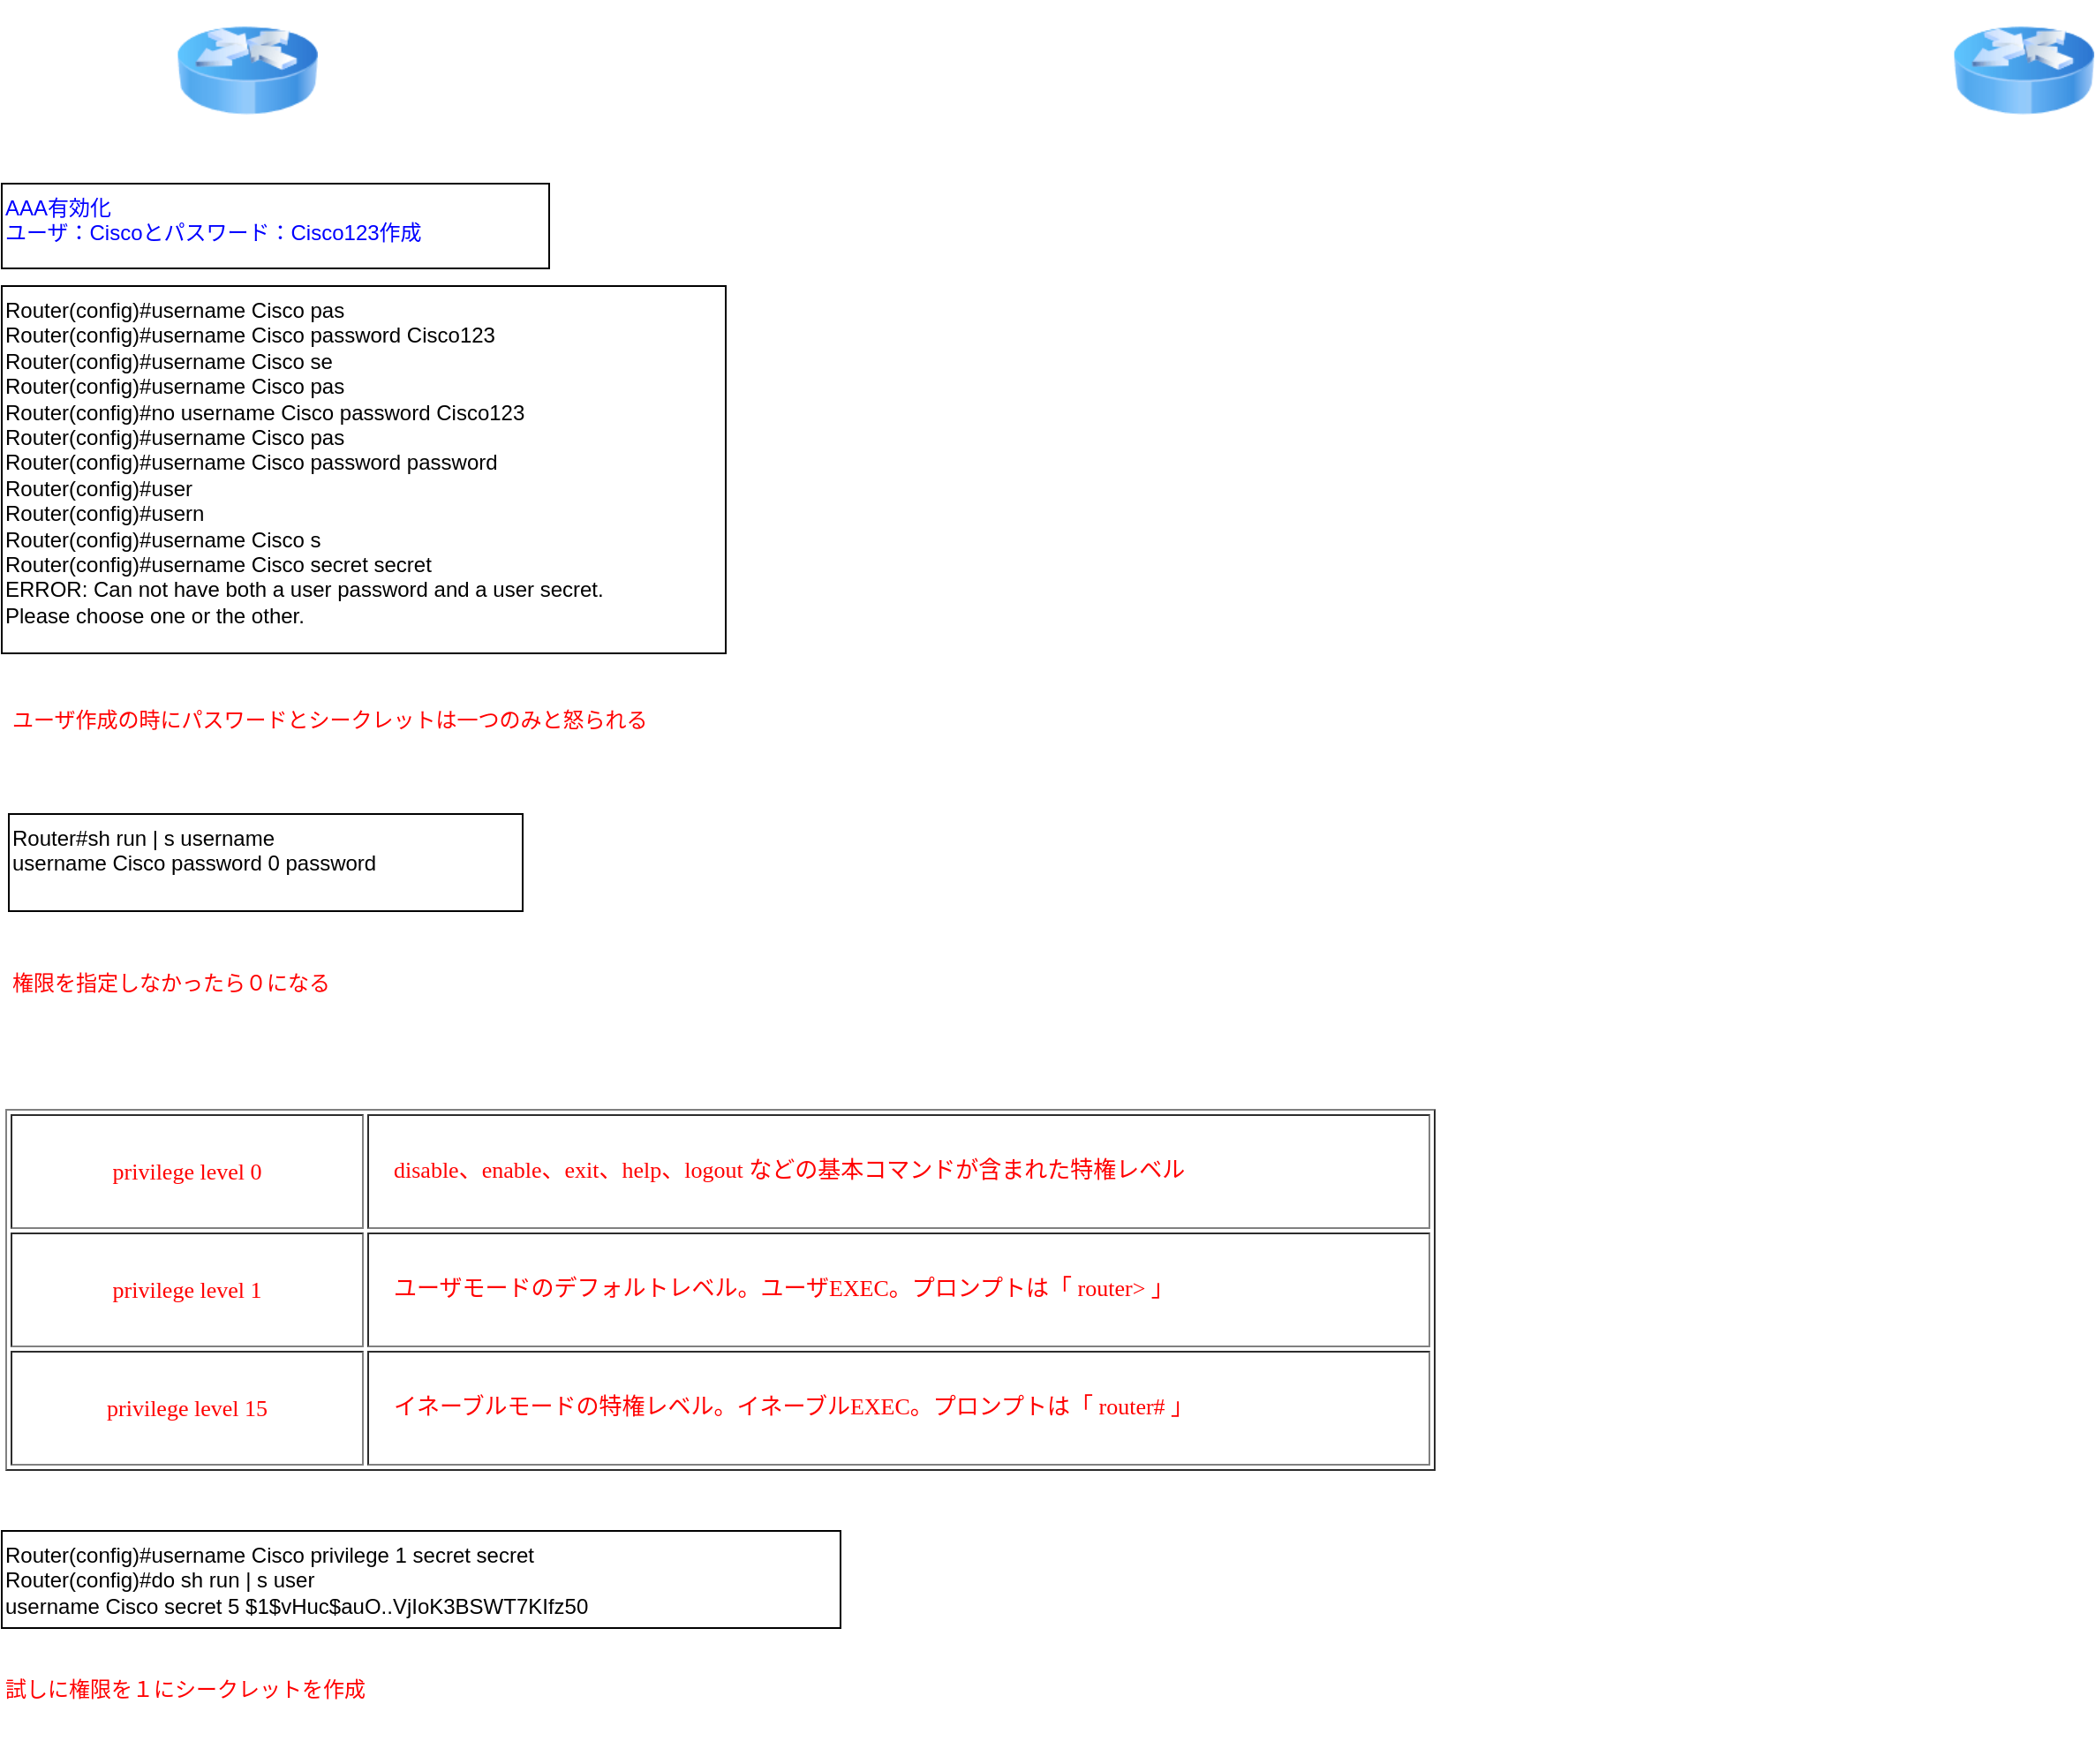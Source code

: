 <mxfile version="21.6.5" type="github">
  <diagram name="ページ1" id="PP09PwQhN0twtaRUhVgX">
    <mxGraphModel dx="984" dy="978" grid="0" gridSize="10" guides="1" tooltips="1" connect="1" arrows="1" fold="1" page="1" pageScale="1" pageWidth="827" pageHeight="1169" math="0" shadow="0">
      <root>
        <mxCell id="0" />
        <mxCell id="1" parent="0" />
        <mxCell id="_2ap77zCKXi2U0UIOUTR-1" value="" style="image;html=1;image=img/lib/clip_art/networking/Router_Icon_128x128.png" parent="1" vertex="1">
          <mxGeometry x="138" y="31" width="80" height="80" as="geometry" />
        </mxCell>
        <mxCell id="_2ap77zCKXi2U0UIOUTR-2" value="AAA有効化&lt;br&gt;ユーザ：Ciscoとパスワード：Cisco123作成" style="whiteSpace=wrap;html=1;align=left;verticalAlign=top;fontColor=#0000FF;" parent="1" vertex="1">
          <mxGeometry x="39" y="135" width="310" height="48" as="geometry" />
        </mxCell>
        <mxCell id="Uu0wt79npnzHh3u4MpTr-1" value="&lt;div style=&quot;border-color: var(--border-color);&quot;&gt;Router(config)#username Cisco pas&lt;/div&gt;&lt;div style=&quot;border-color: var(--border-color);&quot;&gt;Router(config)#username Cisco password Cisco123&lt;/div&gt;&lt;div style=&quot;border-color: var(--border-color);&quot;&gt;Router(config)#username Cisco se&lt;/div&gt;&lt;div style=&quot;border-color: var(--border-color);&quot;&gt;Router(config)#username Cisco pas&lt;/div&gt;&lt;div style=&quot;border-color: var(--border-color);&quot;&gt;Router(config)#no username Cisco password Cisco123&lt;/div&gt;&lt;div style=&quot;border-color: var(--border-color);&quot;&gt;Router(config)#username Cisco pas&lt;/div&gt;&lt;div style=&quot;border-color: var(--border-color);&quot;&gt;Router(config)#username Cisco password password&lt;/div&gt;&lt;div style=&quot;border-color: var(--border-color);&quot;&gt;Router(config)#user&lt;/div&gt;&lt;div style=&quot;border-color: var(--border-color);&quot;&gt;Router(config)#usern&lt;/div&gt;&lt;div style=&quot;border-color: var(--border-color);&quot;&gt;Router(config)#username Cisco s&lt;/div&gt;&lt;div style=&quot;border-color: var(--border-color);&quot;&gt;Router(config)#username Cisco secret secret&lt;/div&gt;&lt;div style=&quot;border-color: var(--border-color);&quot;&gt;ERROR: Can not have both a user password and a user secret.&lt;/div&gt;&lt;div style=&quot;border-color: var(--border-color);&quot;&gt;Please choose one or the other.&lt;/div&gt;" style="whiteSpace=wrap;html=1;align=left;verticalAlign=top;" vertex="1" parent="1">
          <mxGeometry x="39" y="193" width="410" height="208" as="geometry" />
        </mxCell>
        <mxCell id="Uu0wt79npnzHh3u4MpTr-2" value="&lt;div style=&quot;border-color: var(--border-color);&quot;&gt;&lt;div style=&quot;border-color: var(--border-color);&quot;&gt;&lt;span style=&quot;background-color: initial;&quot;&gt;Router#sh run | s username&lt;/span&gt;&lt;br&gt;&lt;/div&gt;&lt;div style=&quot;border-color: var(--border-color);&quot;&gt;username Cisco password 0 password&lt;/div&gt;&lt;/div&gt;" style="whiteSpace=wrap;html=1;align=left;verticalAlign=top;" vertex="1" parent="1">
          <mxGeometry x="43" y="492" width="291" height="55" as="geometry" />
        </mxCell>
        <mxCell id="Uu0wt79npnzHh3u4MpTr-4" value="&lt;div style=&quot;border-color: var(--border-color);&quot;&gt;&lt;div style=&quot;border-color: var(--border-color);&quot;&gt;ユーザ作成の時にパスワードとシークレットは一つのみと怒られる&lt;br&gt;&lt;/div&gt;&lt;/div&gt;" style="whiteSpace=wrap;html=1;align=left;verticalAlign=top;fontColor=#FF0000;strokeColor=none;" vertex="1" parent="1">
          <mxGeometry x="43" y="425" width="426" height="55" as="geometry" />
        </mxCell>
        <mxCell id="Uu0wt79npnzHh3u4MpTr-5" value="&lt;div style=&quot;border-color: var(--border-color);&quot;&gt;&lt;div style=&quot;border-color: var(--border-color);&quot;&gt;権限を指定しなかったら０になる&lt;br&gt;&lt;/div&gt;&lt;/div&gt;" style="whiteSpace=wrap;html=1;align=left;verticalAlign=top;fontColor=#FF0000;strokeColor=none;" vertex="1" parent="1">
          <mxGeometry x="43" y="574" width="426" height="55" as="geometry" />
        </mxCell>
        <mxCell id="Uu0wt79npnzHh3u4MpTr-6" value="&lt;div style=&quot;border-color: var(--border-color);&quot;&gt;&lt;div style=&quot;border-color: var(--border-color);&quot;&gt;&lt;table style=&quot;font-family: Meiryo;&quot; height=&quot;205&quot; width=&quot;810&quot; border=&quot;1&quot;&gt;&lt;tbody&gt;&lt;tr&gt;&lt;td width=&quot;196&quot; height=&quot;46&quot; align=&quot;center&quot;&gt;&lt;font face=&quot;メイリオ&quot; size=&quot;-1&quot;&gt;&lt;font face=&quot;MS Reference Sans Serif&quot;&gt;privilege level 0&lt;/font&gt;&lt;/font&gt;&lt;/td&gt;&lt;td width=&quot;598&quot; height=&quot;46&quot; align=&quot;left&quot;&gt;&lt;p style=&quot;line-height: 28.8px;&quot;&gt;&lt;font face=&quot;メイリオ&quot; size=&quot;-1&quot;&gt;　disable、enable、exit、help、logout などの基本コマンドが含まれた特権レベル&lt;/font&gt;&lt;/p&gt;&lt;/td&gt;&lt;/tr&gt;&lt;tr&gt;&lt;td width=&quot;196&quot; height=&quot;46&quot; align=&quot;center&quot;&gt;&lt;font face=&quot;メイリオ&quot; size=&quot;-1&quot;&gt;&lt;font face=&quot;MS Reference Sans Serif&quot;&gt;privilege level 1&lt;/font&gt;&lt;/font&gt;&lt;/td&gt;&lt;td width=&quot;598&quot; height=&quot;46&quot; align=&quot;left&quot;&gt;&lt;p style=&quot;line-height: 28.8px;&quot;&gt;&lt;font face=&quot;メイリオ&quot; size=&quot;-1&quot;&gt;　ユーザモードのデフォルトレベル。ユーザEXEC。プロンプトは「&amp;nbsp;&lt;/font&gt;&lt;font color=&quot;#ff0000&quot; face=&quot;メイリオ&quot; size=&quot;-1&quot;&gt;router&amp;gt;&lt;/font&gt;&lt;font face=&quot;メイリオ&quot; size=&quot;-1&quot;&gt;&amp;nbsp;」&lt;/font&gt;&lt;/p&gt;&lt;/td&gt;&lt;/tr&gt;&lt;tr&gt;&lt;td width=&quot;196&quot; height=&quot;46&quot; align=&quot;center&quot;&gt;&lt;font face=&quot;メイリオ&quot; size=&quot;-1&quot;&gt;&lt;font face=&quot;MS Reference Sans Serif&quot;&gt;privilege level 15&lt;/font&gt;&lt;/font&gt;&lt;/td&gt;&lt;td width=&quot;598&quot; height=&quot;46&quot; align=&quot;left&quot;&gt;&lt;p style=&quot;line-height: 28.8px;&quot;&gt;&lt;font face=&quot;メイリオ&quot; size=&quot;-1&quot;&gt;　イネーブルモードの特権レベル。イネーブルEXEC。プロンプトは「&lt;/font&gt;&lt;font color=&quot;#ff0000&quot; face=&quot;メイリオ&quot; size=&quot;-1&quot;&gt;&amp;nbsp;router#&lt;/font&gt;&lt;font face=&quot;メイリオ&quot; size=&quot;-1&quot;&gt;&amp;nbsp;」&lt;/font&gt;&lt;/p&gt;&lt;/td&gt;&lt;/tr&gt;&lt;/tbody&gt;&lt;/table&gt;&lt;/div&gt;&lt;/div&gt;" style="whiteSpace=wrap;html=1;align=left;verticalAlign=top;fontColor=#FF0000;strokeColor=none;" vertex="1" parent="1">
          <mxGeometry x="39" y="652" width="846" height="230" as="geometry" />
        </mxCell>
        <mxCell id="Uu0wt79npnzHh3u4MpTr-7" value="&lt;div style=&quot;border-color: var(--border-color);&quot;&gt;&lt;div style=&quot;border-color: var(--border-color);&quot;&gt;Router(config)#username Cisco privilege 1 secret secret&lt;br&gt;&lt;div style=&quot;border-color: var(--border-color);&quot;&gt;Router(config)#do sh run | s user&lt;/div&gt;&lt;div style=&quot;border-color: var(--border-color);&quot;&gt;username Cisco secret 5 $1$vHuc$auO..VjIoK3BSWT7KIfz50&lt;/div&gt;&lt;/div&gt;&lt;/div&gt;" style="whiteSpace=wrap;html=1;align=left;verticalAlign=top;" vertex="1" parent="1">
          <mxGeometry x="39" y="898" width="475" height="55" as="geometry" />
        </mxCell>
        <mxCell id="Uu0wt79npnzHh3u4MpTr-9" value="&lt;div style=&quot;border-color: var(--border-color);&quot;&gt;&lt;div style=&quot;border-color: var(--border-color);&quot;&gt;試しに権限を１にシークレットを作成&lt;/div&gt;&lt;/div&gt;" style="whiteSpace=wrap;html=1;align=left;verticalAlign=top;fontColor=#FF0000;strokeColor=none;" vertex="1" parent="1">
          <mxGeometry x="39" y="974" width="426" height="55" as="geometry" />
        </mxCell>
        <mxCell id="Uu0wt79npnzHh3u4MpTr-10" value="" style="image;html=1;image=img/lib/clip_art/networking/Router_Icon_128x128.png" vertex="1" parent="1">
          <mxGeometry x="1144" y="31" width="80" height="80" as="geometry" />
        </mxCell>
      </root>
    </mxGraphModel>
  </diagram>
</mxfile>
